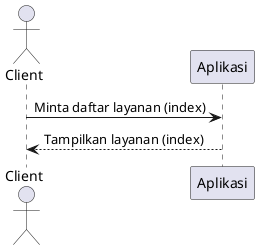@startuml
actor Client
participant Aplikasi

Client -> Aplikasi: Minta daftar layanan (index)
Aplikasi --> Client: Tampilkan layanan (index)
@enduml